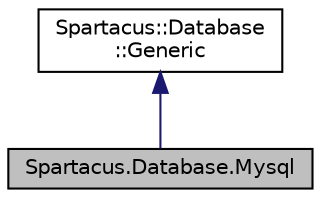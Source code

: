 digraph "Spartacus.Database.Mysql"
{
  edge [fontname="Helvetica",fontsize="10",labelfontname="Helvetica",labelfontsize="10"];
  node [fontname="Helvetica",fontsize="10",shape=record];
  Node1 [label="Spartacus.Database.Mysql",height=0.2,width=0.4,color="black", fillcolor="grey75", style="filled" fontcolor="black"];
  Node2 -> Node1 [dir="back",color="midnightblue",fontsize="10",style="solid"];
  Node2 [label="Spartacus::Database\l::Generic",height=0.2,width=0.4,color="black", fillcolor="white", style="filled",URL="$classSpartacus_1_1Database_1_1Generic.html",tooltip="Classe abstrata Spartacus.Database.Generic. Armazena informações de conexão que são genéricas a qualq..."];
}
